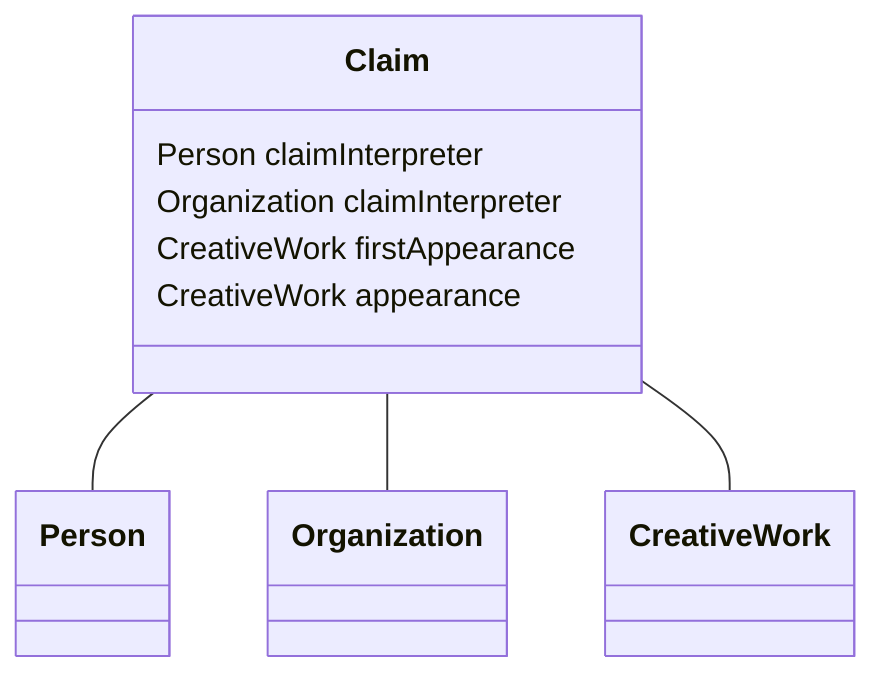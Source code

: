 classDiagram
  Claim -- Person
  Claim -- Organization
  Claim -- CreativeWork


class Claim {

  Person claimInterpreter
  Organization claimInterpreter
  CreativeWork firstAppearance
  CreativeWork appearance

 }